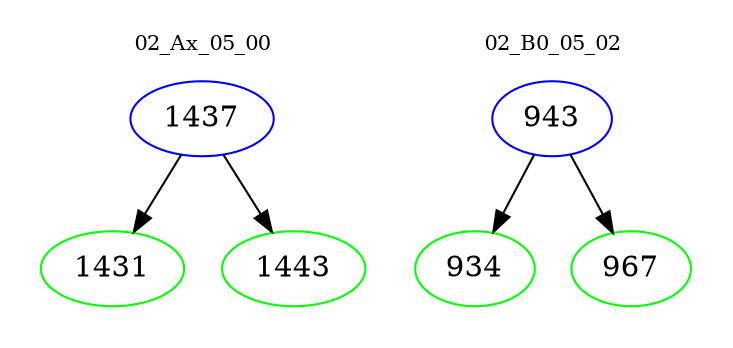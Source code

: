 digraph{
subgraph cluster_0 {
color = white
label = "02_Ax_05_00";
fontsize=10;
T0_1437 [label="1437", color="blue"]
T0_1437 -> T0_1431 [color="black"]
T0_1431 [label="1431", color="green"]
T0_1437 -> T0_1443 [color="black"]
T0_1443 [label="1443", color="green"]
}
subgraph cluster_1 {
color = white
label = "02_B0_05_02";
fontsize=10;
T1_943 [label="943", color="blue"]
T1_943 -> T1_934 [color="black"]
T1_934 [label="934", color="green"]
T1_943 -> T1_967 [color="black"]
T1_967 [label="967", color="green"]
}
}
